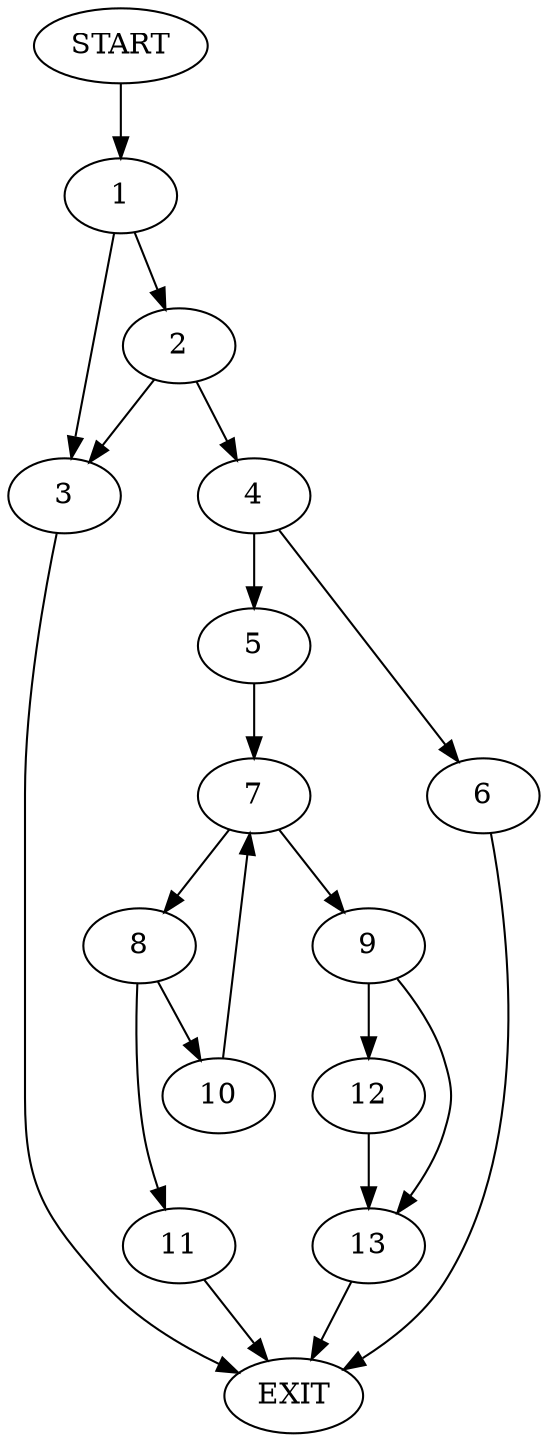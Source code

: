 digraph {
0 [label="START"]
14 [label="EXIT"]
0 -> 1
1 -> 2
1 -> 3
3 -> 14
2 -> 3
2 -> 4
4 -> 5
4 -> 6
5 -> 7
6 -> 14
7 -> 8
7 -> 9
8 -> 10
8 -> 11
9 -> 12
9 -> 13
10 -> 7
11 -> 14
13 -> 14
12 -> 13
}
